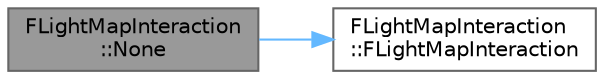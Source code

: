 digraph "FLightMapInteraction::None"
{
 // INTERACTIVE_SVG=YES
 // LATEX_PDF_SIZE
  bgcolor="transparent";
  edge [fontname=Helvetica,fontsize=10,labelfontname=Helvetica,labelfontsize=10];
  node [fontname=Helvetica,fontsize=10,shape=box,height=0.2,width=0.4];
  rankdir="LR";
  Node1 [id="Node000001",label="FLightMapInteraction\l::None",height=0.2,width=0.4,color="gray40", fillcolor="grey60", style="filled", fontcolor="black",tooltip=" "];
  Node1 -> Node2 [id="edge1_Node000001_Node000002",color="steelblue1",style="solid",tooltip=" "];
  Node2 [id="Node000002",label="FLightMapInteraction\l::FLightMapInteraction",height=0.2,width=0.4,color="grey40", fillcolor="white", style="filled",URL="$d2/dc1/classFLightMapInteraction.html#addabf089dc7d07fc5a1dc1382ace05a0",tooltip="Default constructor."];
}
